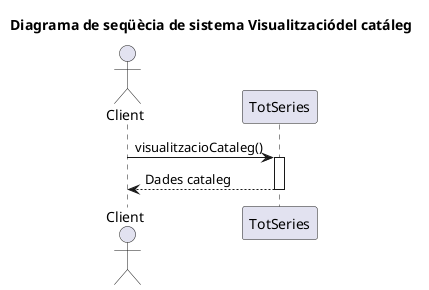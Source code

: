 @startuml

title Diagrama de seqüècia de sistema Visualitzaciódel catáleg 
Actor Client
Client -> TotSeries: visualitzacioCataleg()
activate TotSeries

Client <-- TotSeries: Dades cataleg
deactivate TotSeries
@enduml
